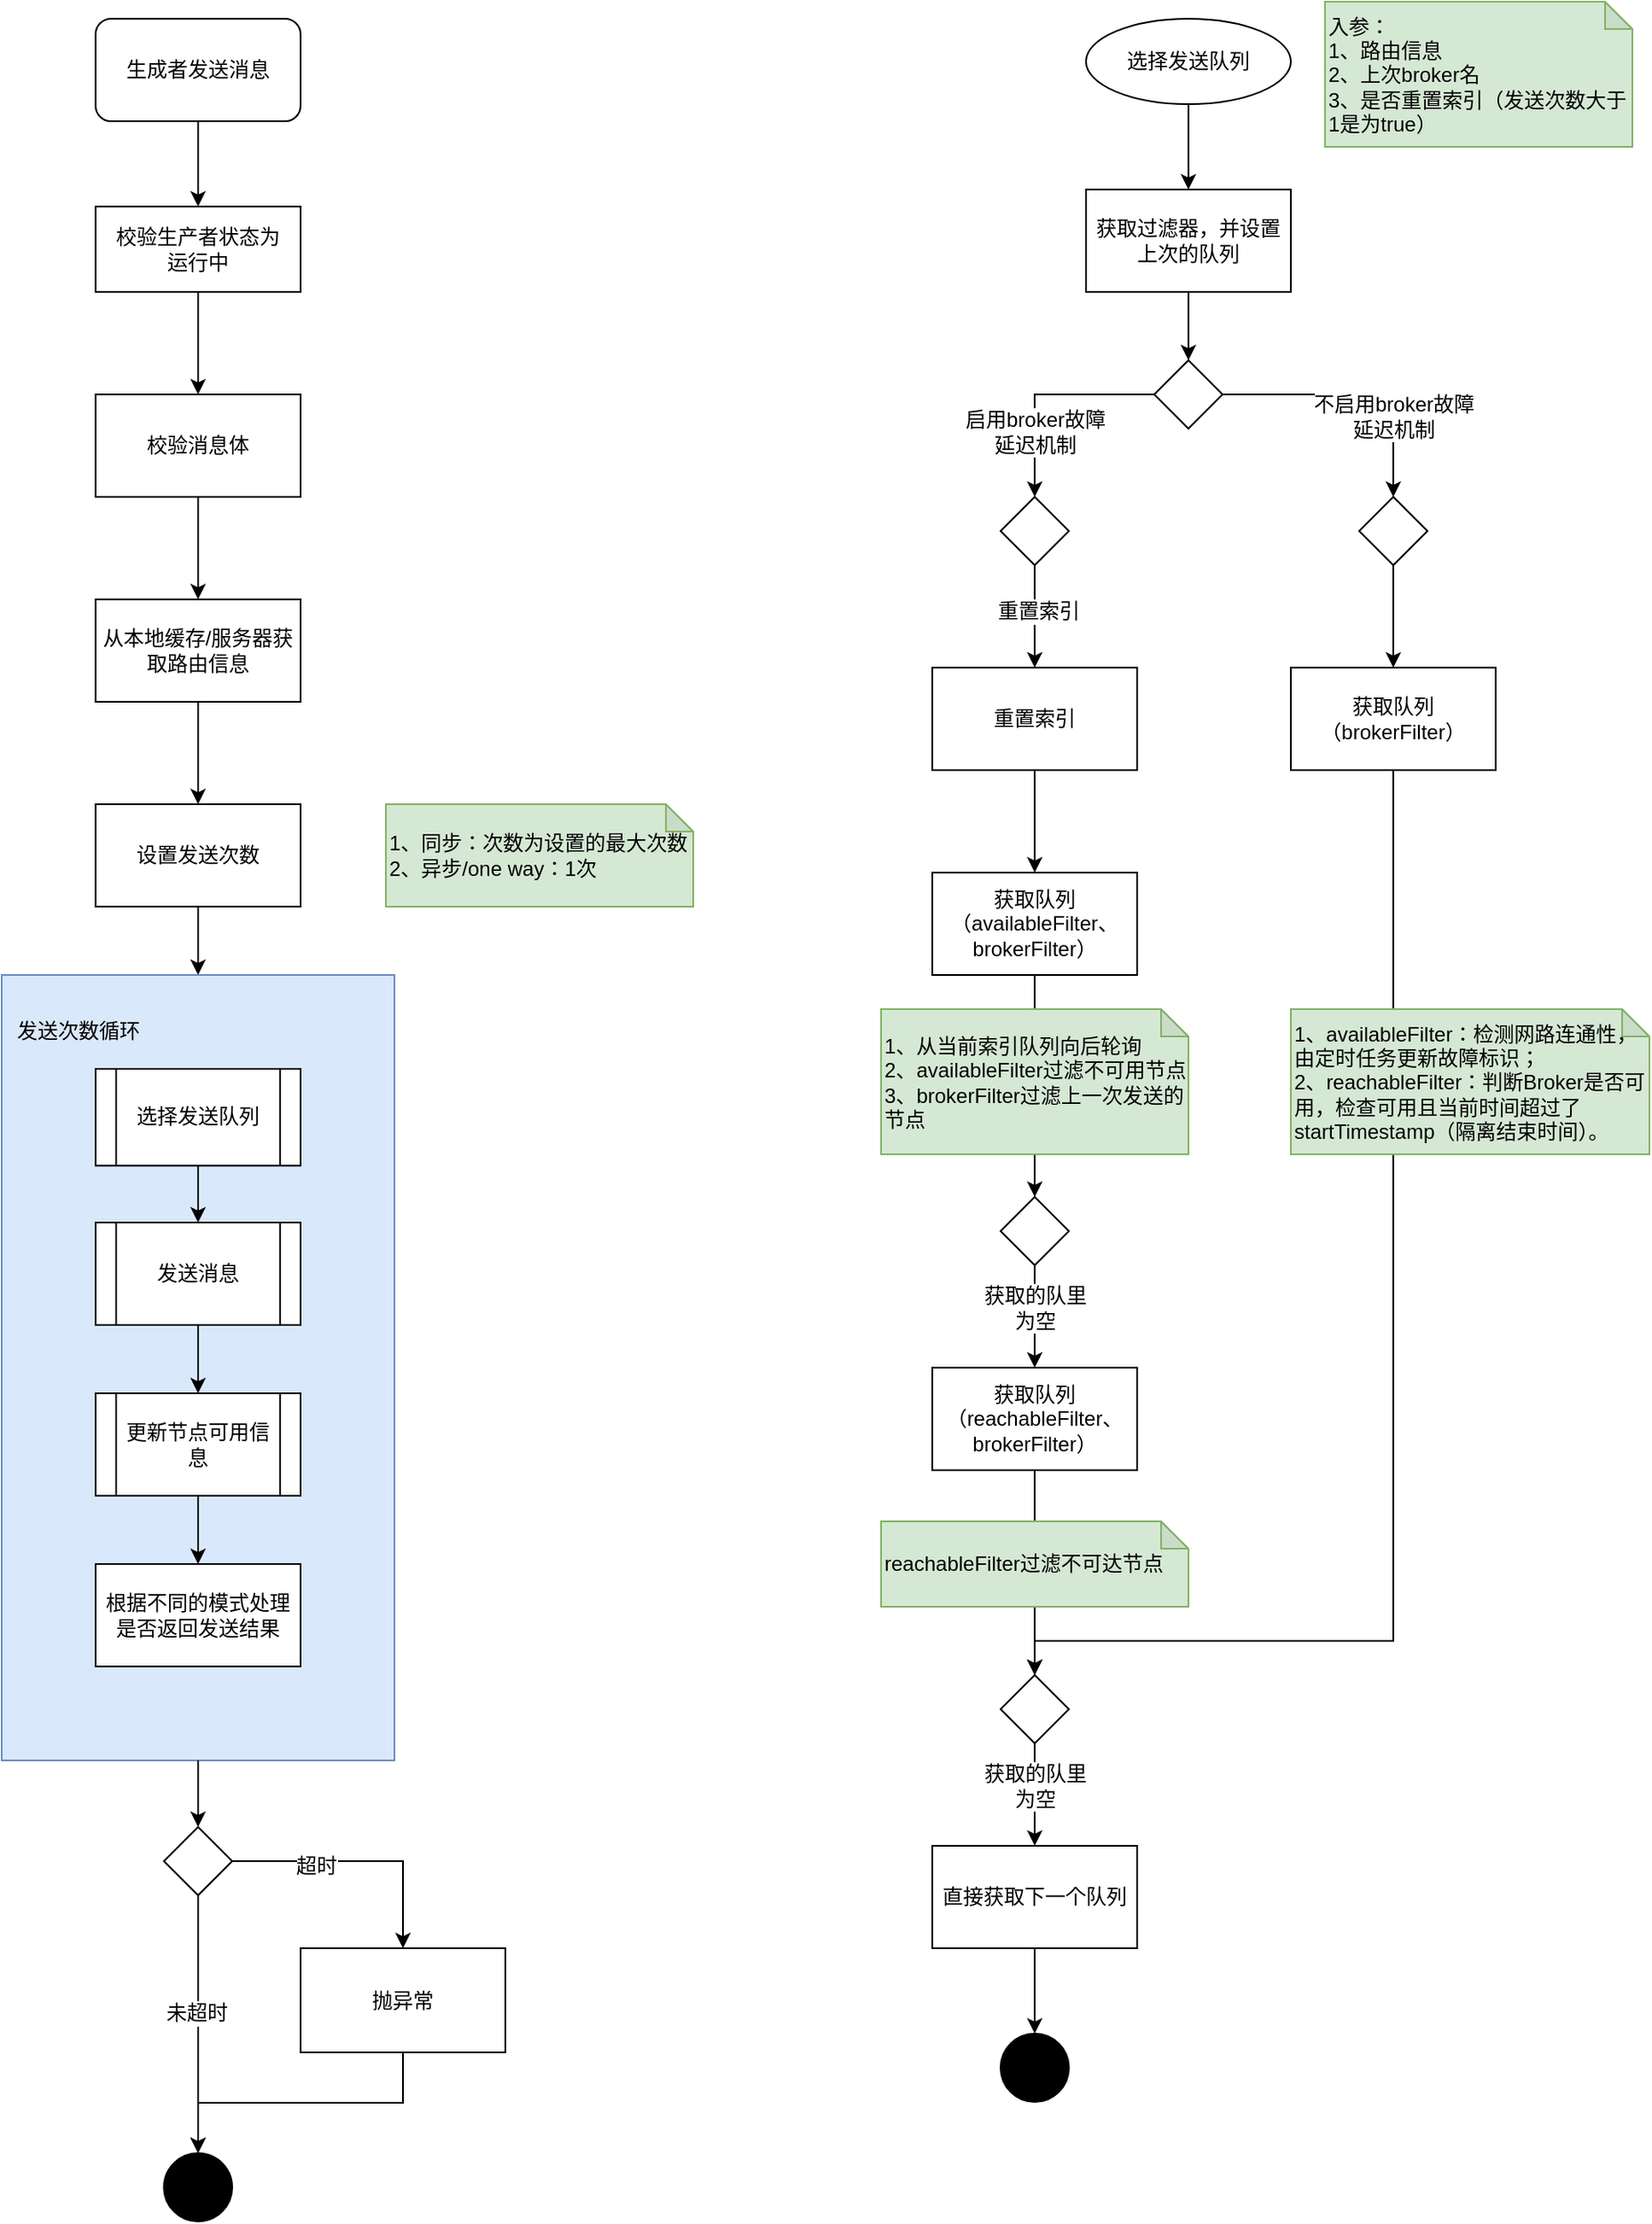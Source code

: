 <mxfile version="27.1.6">
  <diagram name="第 1 页" id="yRz_JiBpqECIeCpQgHZf">
    <mxGraphModel dx="2011" dy="1121" grid="1" gridSize="10" guides="1" tooltips="1" connect="1" arrows="1" fold="1" page="1" pageScale="1" pageWidth="827" pageHeight="1169" math="0" shadow="0">
      <root>
        <mxCell id="0" />
        <mxCell id="1" parent="0" />
        <mxCell id="tdjCtKz6qSctnSG7NvKi-10" value="" style="edgeStyle=orthogonalEdgeStyle;rounded=0;orthogonalLoop=1;jettySize=auto;html=1;" edge="1" parent="1" source="tdjCtKz6qSctnSG7NvKi-1" target="tdjCtKz6qSctnSG7NvKi-8">
          <mxGeometry relative="1" as="geometry" />
        </mxCell>
        <mxCell id="tdjCtKz6qSctnSG7NvKi-1" value="生成者发送消息" style="rounded=1;whiteSpace=wrap;html=1;" vertex="1" parent="1">
          <mxGeometry x="140" y="70" width="120" height="60" as="geometry" />
        </mxCell>
        <mxCell id="tdjCtKz6qSctnSG7NvKi-12" value="" style="edgeStyle=orthogonalEdgeStyle;rounded=0;orthogonalLoop=1;jettySize=auto;html=1;fontFamily=Helvetica;fontSize=12;fontColor=default;" edge="1" parent="1" source="tdjCtKz6qSctnSG7NvKi-8" target="tdjCtKz6qSctnSG7NvKi-11">
          <mxGeometry relative="1" as="geometry" />
        </mxCell>
        <mxCell id="tdjCtKz6qSctnSG7NvKi-8" value="校验生产者状态为&lt;div&gt;运行中&lt;/div&gt;" style="rounded=0;whiteSpace=wrap;html=1;" vertex="1" parent="1">
          <mxGeometry x="140" y="180" width="120" height="50" as="geometry" />
        </mxCell>
        <mxCell id="tdjCtKz6qSctnSG7NvKi-14" value="" style="edgeStyle=orthogonalEdgeStyle;rounded=0;orthogonalLoop=1;jettySize=auto;html=1;fontFamily=Helvetica;fontSize=12;fontColor=default;" edge="1" parent="1" source="tdjCtKz6qSctnSG7NvKi-11" target="tdjCtKz6qSctnSG7NvKi-13">
          <mxGeometry relative="1" as="geometry" />
        </mxCell>
        <mxCell id="tdjCtKz6qSctnSG7NvKi-11" value="校验消息体" style="whiteSpace=wrap;html=1;rounded=0;" vertex="1" parent="1">
          <mxGeometry x="140" y="290" width="120" height="60" as="geometry" />
        </mxCell>
        <mxCell id="tdjCtKz6qSctnSG7NvKi-16" value="" style="edgeStyle=orthogonalEdgeStyle;rounded=0;orthogonalLoop=1;jettySize=auto;html=1;fontFamily=Helvetica;fontSize=12;fontColor=default;" edge="1" parent="1" source="tdjCtKz6qSctnSG7NvKi-13" target="tdjCtKz6qSctnSG7NvKi-15">
          <mxGeometry relative="1" as="geometry" />
        </mxCell>
        <mxCell id="tdjCtKz6qSctnSG7NvKi-13" value="从本地缓存/服务器获取路由信息" style="whiteSpace=wrap;html=1;rounded=0;" vertex="1" parent="1">
          <mxGeometry x="140" y="410" width="120" height="60" as="geometry" />
        </mxCell>
        <mxCell id="tdjCtKz6qSctnSG7NvKi-22" style="edgeStyle=orthogonalEdgeStyle;rounded=0;orthogonalLoop=1;jettySize=auto;html=1;exitX=0.5;exitY=1;exitDx=0;exitDy=0;entryX=0.5;entryY=0;entryDx=0;entryDy=0;fontFamily=Helvetica;fontSize=12;fontColor=default;" edge="1" parent="1" source="tdjCtKz6qSctnSG7NvKi-15" target="tdjCtKz6qSctnSG7NvKi-18">
          <mxGeometry relative="1" as="geometry" />
        </mxCell>
        <mxCell id="tdjCtKz6qSctnSG7NvKi-15" value="设置发送次数" style="whiteSpace=wrap;html=1;rounded=0;" vertex="1" parent="1">
          <mxGeometry x="140" y="530" width="120" height="60" as="geometry" />
        </mxCell>
        <mxCell id="tdjCtKz6qSctnSG7NvKi-17" value="1、同步：次数为设置的最大次数&lt;div&gt;2、异步/one way：1次&lt;/div&gt;" style="shape=note;whiteSpace=wrap;html=1;backgroundOutline=1;darkOpacity=0.05;rounded=0;strokeColor=#82b366;align=left;verticalAlign=middle;fontFamily=Helvetica;fontSize=12;fillColor=#d5e8d4;size=16;" vertex="1" parent="1">
          <mxGeometry x="310" y="530" width="180" height="60" as="geometry" />
        </mxCell>
        <mxCell id="tdjCtKz6qSctnSG7NvKi-20" value="" style="group;fillColor=#dae8fc;strokeColor=#6c8ebf;" vertex="1" connectable="0" parent="1">
          <mxGeometry x="85" y="630" width="230" height="460" as="geometry" />
        </mxCell>
        <mxCell id="tdjCtKz6qSctnSG7NvKi-18" value="" style="whiteSpace=wrap;html=1;rounded=0;align=left;fillColor=#dae8fc;strokeColor=#6c8ebf;" vertex="1" parent="tdjCtKz6qSctnSG7NvKi-20">
          <mxGeometry width="230" height="460" as="geometry" />
        </mxCell>
        <mxCell id="tdjCtKz6qSctnSG7NvKi-19" value="发送次数循环" style="text;html=1;align=center;verticalAlign=middle;whiteSpace=wrap;rounded=0;fontFamily=Helvetica;fontSize=12;fontColor=default;" vertex="1" parent="tdjCtKz6qSctnSG7NvKi-20">
          <mxGeometry width="90" height="65.714" as="geometry" />
        </mxCell>
        <mxCell id="tdjCtKz6qSctnSG7NvKi-85" value="" style="edgeStyle=orthogonalEdgeStyle;rounded=0;orthogonalLoop=1;jettySize=auto;html=1;fontFamily=Helvetica;fontSize=12;fontColor=default;" edge="1" parent="tdjCtKz6qSctnSG7NvKi-20" source="tdjCtKz6qSctnSG7NvKi-77" target="tdjCtKz6qSctnSG7NvKi-80">
          <mxGeometry relative="1" as="geometry" />
        </mxCell>
        <mxCell id="tdjCtKz6qSctnSG7NvKi-77" value="选择发送队列" style="shape=process;whiteSpace=wrap;html=1;backgroundOutline=1;rounded=0;strokeColor=default;align=center;verticalAlign=middle;fontFamily=Helvetica;fontSize=12;fontColor=default;fillColor=default;" vertex="1" parent="tdjCtKz6qSctnSG7NvKi-20">
          <mxGeometry x="55" y="55" width="120" height="56.67" as="geometry" />
        </mxCell>
        <mxCell id="tdjCtKz6qSctnSG7NvKi-86" value="" style="edgeStyle=orthogonalEdgeStyle;rounded=0;orthogonalLoop=1;jettySize=auto;html=1;fontFamily=Helvetica;fontSize=12;fontColor=default;" edge="1" parent="tdjCtKz6qSctnSG7NvKi-20" source="tdjCtKz6qSctnSG7NvKi-80" target="tdjCtKz6qSctnSG7NvKi-82">
          <mxGeometry relative="1" as="geometry" />
        </mxCell>
        <mxCell id="tdjCtKz6qSctnSG7NvKi-80" value="发送消息" style="shape=process;whiteSpace=wrap;html=1;backgroundOutline=1;rounded=0;strokeColor=default;align=center;verticalAlign=middle;fontFamily=Helvetica;fontSize=12;fontColor=default;fillColor=default;" vertex="1" parent="tdjCtKz6qSctnSG7NvKi-20">
          <mxGeometry x="55" y="145" width="120" height="60" as="geometry" />
        </mxCell>
        <mxCell id="tdjCtKz6qSctnSG7NvKi-87" value="" style="edgeStyle=orthogonalEdgeStyle;rounded=0;orthogonalLoop=1;jettySize=auto;html=1;fontFamily=Helvetica;fontSize=12;fontColor=default;" edge="1" parent="tdjCtKz6qSctnSG7NvKi-20" source="tdjCtKz6qSctnSG7NvKi-82" target="tdjCtKz6qSctnSG7NvKi-84">
          <mxGeometry relative="1" as="geometry" />
        </mxCell>
        <mxCell id="tdjCtKz6qSctnSG7NvKi-82" value="更新节点可用信息" style="shape=process;whiteSpace=wrap;html=1;backgroundOutline=1;rounded=0;strokeColor=default;align=center;verticalAlign=middle;fontFamily=Helvetica;fontSize=12;fontColor=default;fillColor=default;" vertex="1" parent="tdjCtKz6qSctnSG7NvKi-20">
          <mxGeometry x="55" y="245" width="120" height="60" as="geometry" />
        </mxCell>
        <mxCell id="tdjCtKz6qSctnSG7NvKi-84" value="根据不同的模式处理是否返回发送结果" style="whiteSpace=wrap;html=1;rounded=0;" vertex="1" parent="tdjCtKz6qSctnSG7NvKi-20">
          <mxGeometry x="55" y="345" width="120" height="60" as="geometry" />
        </mxCell>
        <mxCell id="tdjCtKz6qSctnSG7NvKi-79" value="" style="group" vertex="1" connectable="0" parent="1">
          <mxGeometry x="600" y="60" width="450" height="1230" as="geometry" />
        </mxCell>
        <mxCell id="tdjCtKz6qSctnSG7NvKi-28" value="" style="edgeStyle=orthogonalEdgeStyle;rounded=0;orthogonalLoop=1;jettySize=auto;html=1;fontFamily=Helvetica;fontSize=12;fontColor=default;" edge="1" parent="tdjCtKz6qSctnSG7NvKi-79" source="tdjCtKz6qSctnSG7NvKi-26" target="tdjCtKz6qSctnSG7NvKi-27">
          <mxGeometry relative="1" as="geometry" />
        </mxCell>
        <mxCell id="tdjCtKz6qSctnSG7NvKi-26" value="选择发送队列" style="ellipse;whiteSpace=wrap;html=1;rounded=0;strokeColor=default;align=center;verticalAlign=middle;fontFamily=Helvetica;fontSize=12;fontColor=default;fillColor=default;" vertex="1" parent="tdjCtKz6qSctnSG7NvKi-79">
          <mxGeometry x="120" y="10" width="120" height="50" as="geometry" />
        </mxCell>
        <mxCell id="tdjCtKz6qSctnSG7NvKi-31" value="" style="edgeStyle=orthogonalEdgeStyle;rounded=0;orthogonalLoop=1;jettySize=auto;html=1;fontFamily=Helvetica;fontSize=12;fontColor=default;" edge="1" parent="tdjCtKz6qSctnSG7NvKi-79" source="tdjCtKz6qSctnSG7NvKi-27" target="tdjCtKz6qSctnSG7NvKi-30">
          <mxGeometry relative="1" as="geometry" />
        </mxCell>
        <mxCell id="tdjCtKz6qSctnSG7NvKi-27" value="获取过滤器，并设置上次的队列" style="whiteSpace=wrap;html=1;rounded=0;" vertex="1" parent="tdjCtKz6qSctnSG7NvKi-79">
          <mxGeometry x="120" y="110" width="120" height="60" as="geometry" />
        </mxCell>
        <mxCell id="tdjCtKz6qSctnSG7NvKi-29" value="入参：&lt;div&gt;1、路由信息&lt;/div&gt;&lt;div&gt;2、上次broker名&lt;/div&gt;&lt;div&gt;3、是否重置索引（发送次数大于1是为true）&lt;/div&gt;" style="shape=note;whiteSpace=wrap;html=1;backgroundOutline=1;darkOpacity=0.05;rounded=0;strokeColor=#82b366;align=left;verticalAlign=middle;fontFamily=Helvetica;fontSize=12;fillColor=#d5e8d4;size=16;" vertex="1" parent="tdjCtKz6qSctnSG7NvKi-79">
          <mxGeometry x="260" width="180" height="85" as="geometry" />
        </mxCell>
        <mxCell id="tdjCtKz6qSctnSG7NvKi-34" value="" style="edgeStyle=orthogonalEdgeStyle;rounded=0;orthogonalLoop=1;jettySize=auto;html=1;fontFamily=Helvetica;fontSize=12;fontColor=default;" edge="1" parent="tdjCtKz6qSctnSG7NvKi-79" source="tdjCtKz6qSctnSG7NvKi-30" target="tdjCtKz6qSctnSG7NvKi-33">
          <mxGeometry relative="1" as="geometry" />
        </mxCell>
        <mxCell id="tdjCtKz6qSctnSG7NvKi-35" value="启用broker故障&lt;div&gt;延迟机制&lt;/div&gt;" style="edgeLabel;html=1;align=center;verticalAlign=middle;resizable=0;points=[];rounded=0;strokeColor=default;fontFamily=Helvetica;fontSize=12;fontColor=default;fillColor=default;" vertex="1" connectable="0" parent="tdjCtKz6qSctnSG7NvKi-34">
          <mxGeometry x="0.415" relative="1" as="geometry">
            <mxPoint as="offset" />
          </mxGeometry>
        </mxCell>
        <mxCell id="tdjCtKz6qSctnSG7NvKi-30" value="" style="rhombus;whiteSpace=wrap;html=1;rounded=0;" vertex="1" parent="tdjCtKz6qSctnSG7NvKi-79">
          <mxGeometry x="160" y="210" width="40" height="40" as="geometry" />
        </mxCell>
        <mxCell id="tdjCtKz6qSctnSG7NvKi-32" style="edgeStyle=orthogonalEdgeStyle;rounded=0;orthogonalLoop=1;jettySize=auto;html=1;exitX=0.5;exitY=1;exitDx=0;exitDy=0;fontFamily=Helvetica;fontSize=12;fontColor=default;" edge="1" parent="tdjCtKz6qSctnSG7NvKi-79" source="tdjCtKz6qSctnSG7NvKi-30" target="tdjCtKz6qSctnSG7NvKi-30">
          <mxGeometry relative="1" as="geometry" />
        </mxCell>
        <mxCell id="tdjCtKz6qSctnSG7NvKi-37" value="" style="edgeStyle=orthogonalEdgeStyle;rounded=0;orthogonalLoop=1;jettySize=auto;html=1;fontFamily=Helvetica;fontSize=12;fontColor=default;entryX=0.5;entryY=0;entryDx=0;entryDy=0;" edge="1" parent="tdjCtKz6qSctnSG7NvKi-79" source="tdjCtKz6qSctnSG7NvKi-33" target="tdjCtKz6qSctnSG7NvKi-41">
          <mxGeometry relative="1" as="geometry">
            <mxPoint x="90" y="390" as="targetPoint" />
          </mxGeometry>
        </mxCell>
        <mxCell id="tdjCtKz6qSctnSG7NvKi-38" value="重置索引" style="edgeLabel;html=1;align=center;verticalAlign=middle;resizable=0;points=[];rounded=0;strokeColor=default;fontFamily=Helvetica;fontSize=12;fontColor=default;fillColor=default;" vertex="1" connectable="0" parent="tdjCtKz6qSctnSG7NvKi-37">
          <mxGeometry x="-0.125" y="2" relative="1" as="geometry">
            <mxPoint as="offset" />
          </mxGeometry>
        </mxCell>
        <mxCell id="tdjCtKz6qSctnSG7NvKi-33" value="" style="rhombus;whiteSpace=wrap;html=1;rounded=0;" vertex="1" parent="tdjCtKz6qSctnSG7NvKi-79">
          <mxGeometry x="70" y="290" width="40" height="40" as="geometry" />
        </mxCell>
        <mxCell id="tdjCtKz6qSctnSG7NvKi-51" value="" style="edgeStyle=orthogonalEdgeStyle;rounded=0;orthogonalLoop=1;jettySize=auto;html=1;fontFamily=Helvetica;fontSize=12;fontColor=default;" edge="1" parent="tdjCtKz6qSctnSG7NvKi-79" source="tdjCtKz6qSctnSG7NvKi-41" target="tdjCtKz6qSctnSG7NvKi-50">
          <mxGeometry relative="1" as="geometry" />
        </mxCell>
        <mxCell id="tdjCtKz6qSctnSG7NvKi-41" value="重置索引" style="rounded=0;whiteSpace=wrap;html=1;" vertex="1" parent="tdjCtKz6qSctnSG7NvKi-79">
          <mxGeometry x="30" y="390" width="120" height="60" as="geometry" />
        </mxCell>
        <mxCell id="tdjCtKz6qSctnSG7NvKi-55" style="edgeStyle=orthogonalEdgeStyle;rounded=0;orthogonalLoop=1;jettySize=auto;html=1;exitX=0.5;exitY=1;exitDx=0;exitDy=0;fontFamily=Helvetica;fontSize=12;fontColor=default;" edge="1" parent="tdjCtKz6qSctnSG7NvKi-79" source="tdjCtKz6qSctnSG7NvKi-50" target="tdjCtKz6qSctnSG7NvKi-54">
          <mxGeometry relative="1" as="geometry" />
        </mxCell>
        <mxCell id="tdjCtKz6qSctnSG7NvKi-50" value="获取队列&lt;div&gt;（availableFilter、brokerFilter）&lt;/div&gt;" style="whiteSpace=wrap;html=1;rounded=0;" vertex="1" parent="tdjCtKz6qSctnSG7NvKi-79">
          <mxGeometry x="30" y="510" width="120" height="60" as="geometry" />
        </mxCell>
        <mxCell id="tdjCtKz6qSctnSG7NvKi-52" value="1、从当前索引队列向后轮询&lt;div&gt;2、&lt;span style=&quot;text-align: center; background-color: transparent; color: light-dark(rgb(0, 0, 0), rgb(255, 255, 255));&quot;&gt;availableFilter过滤不可用节点&lt;/span&gt;&lt;/div&gt;&lt;div&gt;&lt;span style=&quot;text-align: center; background-color: transparent; color: light-dark(rgb(0, 0, 0), rgb(255, 255, 255));&quot;&gt;3、&lt;/span&gt;&lt;span style=&quot;text-align: center; background-color: transparent; color: light-dark(rgb(0, 0, 0), rgb(255, 255, 255));&quot;&gt;brokerFilter过滤上一次发送的节点&lt;/span&gt;&lt;/div&gt;" style="shape=note;whiteSpace=wrap;html=1;backgroundOutline=1;darkOpacity=0.05;rounded=0;strokeColor=#82b366;align=left;verticalAlign=middle;fontFamily=Helvetica;fontSize=12;fillColor=#d5e8d4;size=16;" vertex="1" parent="tdjCtKz6qSctnSG7NvKi-79">
          <mxGeometry y="590" width="180" height="85" as="geometry" />
        </mxCell>
        <mxCell id="tdjCtKz6qSctnSG7NvKi-60" style="edgeStyle=orthogonalEdgeStyle;rounded=0;orthogonalLoop=1;jettySize=auto;html=1;exitX=0.5;exitY=1;exitDx=0;exitDy=0;entryX=0.5;entryY=0;entryDx=0;entryDy=0;fontFamily=Helvetica;fontSize=12;fontColor=default;" edge="1" parent="tdjCtKz6qSctnSG7NvKi-79" source="tdjCtKz6qSctnSG7NvKi-53" target="tdjCtKz6qSctnSG7NvKi-59">
          <mxGeometry relative="1" as="geometry" />
        </mxCell>
        <mxCell id="tdjCtKz6qSctnSG7NvKi-53" value="获取队列&lt;div&gt;（reachableFilter、brokerFilter）&lt;/div&gt;" style="whiteSpace=wrap;html=1;rounded=0;" vertex="1" parent="tdjCtKz6qSctnSG7NvKi-79">
          <mxGeometry x="30" y="800" width="120" height="60" as="geometry" />
        </mxCell>
        <mxCell id="tdjCtKz6qSctnSG7NvKi-56" value="" style="edgeStyle=orthogonalEdgeStyle;rounded=0;orthogonalLoop=1;jettySize=auto;html=1;fontFamily=Helvetica;fontSize=12;fontColor=default;" edge="1" parent="tdjCtKz6qSctnSG7NvKi-79" source="tdjCtKz6qSctnSG7NvKi-54" target="tdjCtKz6qSctnSG7NvKi-53">
          <mxGeometry relative="1" as="geometry" />
        </mxCell>
        <mxCell id="tdjCtKz6qSctnSG7NvKi-57" value="获取的队里&lt;div&gt;为空&lt;/div&gt;" style="edgeLabel;html=1;align=center;verticalAlign=middle;resizable=0;points=[];rounded=0;strokeColor=default;fontFamily=Helvetica;fontSize=12;fontColor=default;fillColor=default;" vertex="1" connectable="0" parent="tdjCtKz6qSctnSG7NvKi-56">
          <mxGeometry x="-0.167" relative="1" as="geometry">
            <mxPoint as="offset" />
          </mxGeometry>
        </mxCell>
        <mxCell id="tdjCtKz6qSctnSG7NvKi-54" value="" style="rhombus;whiteSpace=wrap;html=1;rounded=0;" vertex="1" parent="tdjCtKz6qSctnSG7NvKi-79">
          <mxGeometry x="70" y="700" width="40" height="40" as="geometry" />
        </mxCell>
        <mxCell id="tdjCtKz6qSctnSG7NvKi-58" value="&lt;div&gt;&lt;span style=&quot;text-align: center; background-color: transparent; color: light-dark(rgb(0, 0, 0), rgb(255, 255, 255));&quot;&gt;reachableFilter&lt;/span&gt;&lt;span style=&quot;text-align: center; background-color: transparent; color: light-dark(rgb(0, 0, 0), rgb(255, 255, 255));&quot;&gt;过滤不可达节点&lt;/span&gt;&lt;/div&gt;" style="shape=note;whiteSpace=wrap;html=1;backgroundOutline=1;darkOpacity=0.05;rounded=0;strokeColor=#82b366;align=left;verticalAlign=middle;fontFamily=Helvetica;fontSize=12;fillColor=#d5e8d4;size=16;" vertex="1" parent="tdjCtKz6qSctnSG7NvKi-79">
          <mxGeometry y="890" width="180" height="50" as="geometry" />
        </mxCell>
        <mxCell id="tdjCtKz6qSctnSG7NvKi-59" value="" style="rhombus;whiteSpace=wrap;html=1;rounded=0;" vertex="1" parent="tdjCtKz6qSctnSG7NvKi-79">
          <mxGeometry x="70" y="980" width="40" height="40" as="geometry" />
        </mxCell>
        <mxCell id="tdjCtKz6qSctnSG7NvKi-75" value="" style="edgeStyle=orthogonalEdgeStyle;rounded=0;orthogonalLoop=1;jettySize=auto;html=1;fontFamily=Helvetica;fontSize=12;fontColor=default;" edge="1" parent="tdjCtKz6qSctnSG7NvKi-79" source="tdjCtKz6qSctnSG7NvKi-62" target="tdjCtKz6qSctnSG7NvKi-73">
          <mxGeometry relative="1" as="geometry" />
        </mxCell>
        <mxCell id="tdjCtKz6qSctnSG7NvKi-62" value="直接获取下一个队列" style="whiteSpace=wrap;html=1;rounded=0;" vertex="1" parent="tdjCtKz6qSctnSG7NvKi-79">
          <mxGeometry x="30" y="1080" width="120" height="60" as="geometry" />
        </mxCell>
        <mxCell id="tdjCtKz6qSctnSG7NvKi-63" value="" style="edgeStyle=orthogonalEdgeStyle;rounded=0;orthogonalLoop=1;jettySize=auto;html=1;fontFamily=Helvetica;fontSize=12;fontColor=default;exitX=0.5;exitY=1;exitDx=0;exitDy=0;entryX=0.5;entryY=0;entryDx=0;entryDy=0;" edge="1" parent="tdjCtKz6qSctnSG7NvKi-79" source="tdjCtKz6qSctnSG7NvKi-59" target="tdjCtKz6qSctnSG7NvKi-62">
          <mxGeometry relative="1" as="geometry">
            <mxPoint x="110" y="790" as="sourcePoint" />
            <mxPoint x="110" y="850" as="targetPoint" />
          </mxGeometry>
        </mxCell>
        <mxCell id="tdjCtKz6qSctnSG7NvKi-64" value="获取的队里&lt;div&gt;为空&lt;/div&gt;" style="edgeLabel;html=1;align=center;verticalAlign=middle;resizable=0;points=[];rounded=0;strokeColor=default;fontFamily=Helvetica;fontSize=12;fontColor=default;fillColor=default;" vertex="1" connectable="0" parent="tdjCtKz6qSctnSG7NvKi-63">
          <mxGeometry x="-0.167" relative="1" as="geometry">
            <mxPoint as="offset" />
          </mxGeometry>
        </mxCell>
        <mxCell id="tdjCtKz6qSctnSG7NvKi-70" value="" style="edgeStyle=orthogonalEdgeStyle;rounded=0;orthogonalLoop=1;jettySize=auto;html=1;fontFamily=Helvetica;fontSize=12;fontColor=default;" edge="1" parent="tdjCtKz6qSctnSG7NvKi-79" source="tdjCtKz6qSctnSG7NvKi-65" target="tdjCtKz6qSctnSG7NvKi-68">
          <mxGeometry relative="1" as="geometry" />
        </mxCell>
        <mxCell id="tdjCtKz6qSctnSG7NvKi-65" value="" style="rhombus;whiteSpace=wrap;html=1;rounded=0;" vertex="1" parent="tdjCtKz6qSctnSG7NvKi-79">
          <mxGeometry x="280" y="290" width="40" height="40" as="geometry" />
        </mxCell>
        <mxCell id="tdjCtKz6qSctnSG7NvKi-66" value="" style="edgeStyle=orthogonalEdgeStyle;rounded=0;orthogonalLoop=1;jettySize=auto;html=1;fontFamily=Helvetica;fontSize=12;fontColor=default;entryX=0.5;entryY=0;entryDx=0;entryDy=0;" edge="1" parent="tdjCtKz6qSctnSG7NvKi-79" source="tdjCtKz6qSctnSG7NvKi-30" target="tdjCtKz6qSctnSG7NvKi-65">
          <mxGeometry relative="1" as="geometry">
            <mxPoint x="220" y="230" as="sourcePoint" />
            <mxPoint x="150" y="290" as="targetPoint" />
          </mxGeometry>
        </mxCell>
        <mxCell id="tdjCtKz6qSctnSG7NvKi-67" value="不启用broker故障&lt;div&gt;延迟机制&lt;/div&gt;" style="edgeLabel;html=1;align=center;verticalAlign=middle;resizable=0;points=[];rounded=0;strokeColor=default;fontFamily=Helvetica;fontSize=12;fontColor=default;fillColor=default;" vertex="1" connectable="0" parent="tdjCtKz6qSctnSG7NvKi-66">
          <mxGeometry x="0.415" relative="1" as="geometry">
            <mxPoint as="offset" />
          </mxGeometry>
        </mxCell>
        <mxCell id="tdjCtKz6qSctnSG7NvKi-72" style="edgeStyle=orthogonalEdgeStyle;rounded=0;orthogonalLoop=1;jettySize=auto;html=1;exitX=0.5;exitY=1;exitDx=0;exitDy=0;entryX=0.5;entryY=0;entryDx=0;entryDy=0;fontFamily=Helvetica;fontSize=12;fontColor=default;" edge="1" parent="tdjCtKz6qSctnSG7NvKi-79" source="tdjCtKz6qSctnSG7NvKi-68" target="tdjCtKz6qSctnSG7NvKi-59">
          <mxGeometry relative="1" as="geometry">
            <Array as="points">
              <mxPoint x="300" y="960" />
              <mxPoint x="90" y="960" />
            </Array>
          </mxGeometry>
        </mxCell>
        <mxCell id="tdjCtKz6qSctnSG7NvKi-68" value="获取队列&lt;div&gt;（brokerFilter）&lt;/div&gt;" style="whiteSpace=wrap;html=1;rounded=0;" vertex="1" parent="tdjCtKz6qSctnSG7NvKi-79">
          <mxGeometry x="240" y="390" width="120" height="60" as="geometry" />
        </mxCell>
        <mxCell id="tdjCtKz6qSctnSG7NvKi-73" value="" style="ellipse;whiteSpace=wrap;html=1;aspect=fixed;rounded=0;strokeColor=#000000;align=center;verticalAlign=middle;fontFamily=Helvetica;fontSize=12;fontColor=default;fillColor=#000000;" vertex="1" parent="tdjCtKz6qSctnSG7NvKi-79">
          <mxGeometry x="70" y="1190" width="40" height="40" as="geometry" />
        </mxCell>
        <mxCell id="tdjCtKz6qSctnSG7NvKi-78" value="&lt;span style=&quot;text-align: center;&quot;&gt;1、availableFilter：检测网路连通性，由定时任务更新故障标识；&lt;/span&gt;&lt;div style=&quot;text-align: left;&quot;&gt;&lt;span style=&quot;text-align: center;&quot;&gt;2、&lt;/span&gt;&lt;span style=&quot;text-align: center; background-color: transparent; color: light-dark(rgb(0, 0, 0), rgb(255, 255, 255));&quot;&gt;reachableFilter：&lt;/span&gt;&lt;span style=&quot;background-color: transparent; color: light-dark(rgb(0, 0, 0), rgb(255, 255, 255));&quot;&gt;判断Broker是否可用，&lt;/span&gt;&lt;span style=&quot;background-color: transparent;&quot;&gt;检查可用且当前时间超过了startTimestamp（隔离结束时间）。&lt;/span&gt;&lt;/div&gt;" style="shape=note;whiteSpace=wrap;html=1;backgroundOutline=1;darkOpacity=0.05;rounded=0;strokeColor=#82b366;align=left;verticalAlign=middle;fontFamily=Helvetica;fontSize=12;fillColor=#d5e8d4;size=16;" vertex="1" parent="tdjCtKz6qSctnSG7NvKi-79">
          <mxGeometry x="240" y="590" width="210" height="85" as="geometry" />
        </mxCell>
        <mxCell id="tdjCtKz6qSctnSG7NvKi-88" value="" style="ellipse;whiteSpace=wrap;html=1;aspect=fixed;rounded=0;strokeColor=#000000;align=center;verticalAlign=middle;fontFamily=Helvetica;fontSize=12;fontColor=default;fillColor=#000000;" vertex="1" parent="1">
          <mxGeometry x="180" y="1320" width="40" height="40" as="geometry" />
        </mxCell>
        <mxCell id="tdjCtKz6qSctnSG7NvKi-102" value="" style="edgeStyle=orthogonalEdgeStyle;rounded=0;orthogonalLoop=1;jettySize=auto;html=1;fontFamily=Helvetica;fontSize=12;fontColor=default;" edge="1" parent="1" source="tdjCtKz6qSctnSG7NvKi-100" target="tdjCtKz6qSctnSG7NvKi-88">
          <mxGeometry relative="1" as="geometry" />
        </mxCell>
        <mxCell id="tdjCtKz6qSctnSG7NvKi-103" value="未超时" style="edgeLabel;html=1;align=center;verticalAlign=middle;resizable=0;points=[];rounded=0;strokeColor=default;fontFamily=Helvetica;fontSize=12;fontColor=default;fillColor=default;" vertex="1" connectable="0" parent="tdjCtKz6qSctnSG7NvKi-102">
          <mxGeometry x="-0.089" y="-1" relative="1" as="geometry">
            <mxPoint as="offset" />
          </mxGeometry>
        </mxCell>
        <mxCell id="tdjCtKz6qSctnSG7NvKi-105" value="" style="edgeStyle=orthogonalEdgeStyle;rounded=0;orthogonalLoop=1;jettySize=auto;html=1;fontFamily=Helvetica;fontSize=12;fontColor=default;" edge="1" parent="1" source="tdjCtKz6qSctnSG7NvKi-100" target="tdjCtKz6qSctnSG7NvKi-104">
          <mxGeometry relative="1" as="geometry" />
        </mxCell>
        <mxCell id="tdjCtKz6qSctnSG7NvKi-107" value="超时" style="edgeLabel;html=1;align=center;verticalAlign=middle;resizable=0;points=[];rounded=0;strokeColor=default;fontFamily=Helvetica;fontSize=12;fontColor=default;fillColor=default;" vertex="1" connectable="0" parent="tdjCtKz6qSctnSG7NvKi-105">
          <mxGeometry x="-0.351" y="-3" relative="1" as="geometry">
            <mxPoint as="offset" />
          </mxGeometry>
        </mxCell>
        <mxCell id="tdjCtKz6qSctnSG7NvKi-100" value="" style="rhombus;whiteSpace=wrap;html=1;rounded=0;" vertex="1" parent="1">
          <mxGeometry x="180" y="1129" width="40" height="40" as="geometry" />
        </mxCell>
        <mxCell id="tdjCtKz6qSctnSG7NvKi-101" value="" style="edgeStyle=orthogonalEdgeStyle;rounded=0;orthogonalLoop=1;jettySize=auto;html=1;fontFamily=Helvetica;fontSize=12;fontColor=default;" edge="1" parent="1" source="tdjCtKz6qSctnSG7NvKi-18" target="tdjCtKz6qSctnSG7NvKi-100">
          <mxGeometry relative="1" as="geometry" />
        </mxCell>
        <mxCell id="tdjCtKz6qSctnSG7NvKi-106" style="edgeStyle=orthogonalEdgeStyle;rounded=0;orthogonalLoop=1;jettySize=auto;html=1;exitX=0.5;exitY=1;exitDx=0;exitDy=0;entryX=0.5;entryY=0;entryDx=0;entryDy=0;fontFamily=Helvetica;fontSize=12;fontColor=default;" edge="1" parent="1" source="tdjCtKz6qSctnSG7NvKi-104" target="tdjCtKz6qSctnSG7NvKi-88">
          <mxGeometry relative="1" as="geometry" />
        </mxCell>
        <mxCell id="tdjCtKz6qSctnSG7NvKi-104" value="抛异常" style="whiteSpace=wrap;html=1;rounded=0;" vertex="1" parent="1">
          <mxGeometry x="260" y="1200" width="120" height="61" as="geometry" />
        </mxCell>
      </root>
    </mxGraphModel>
  </diagram>
</mxfile>
